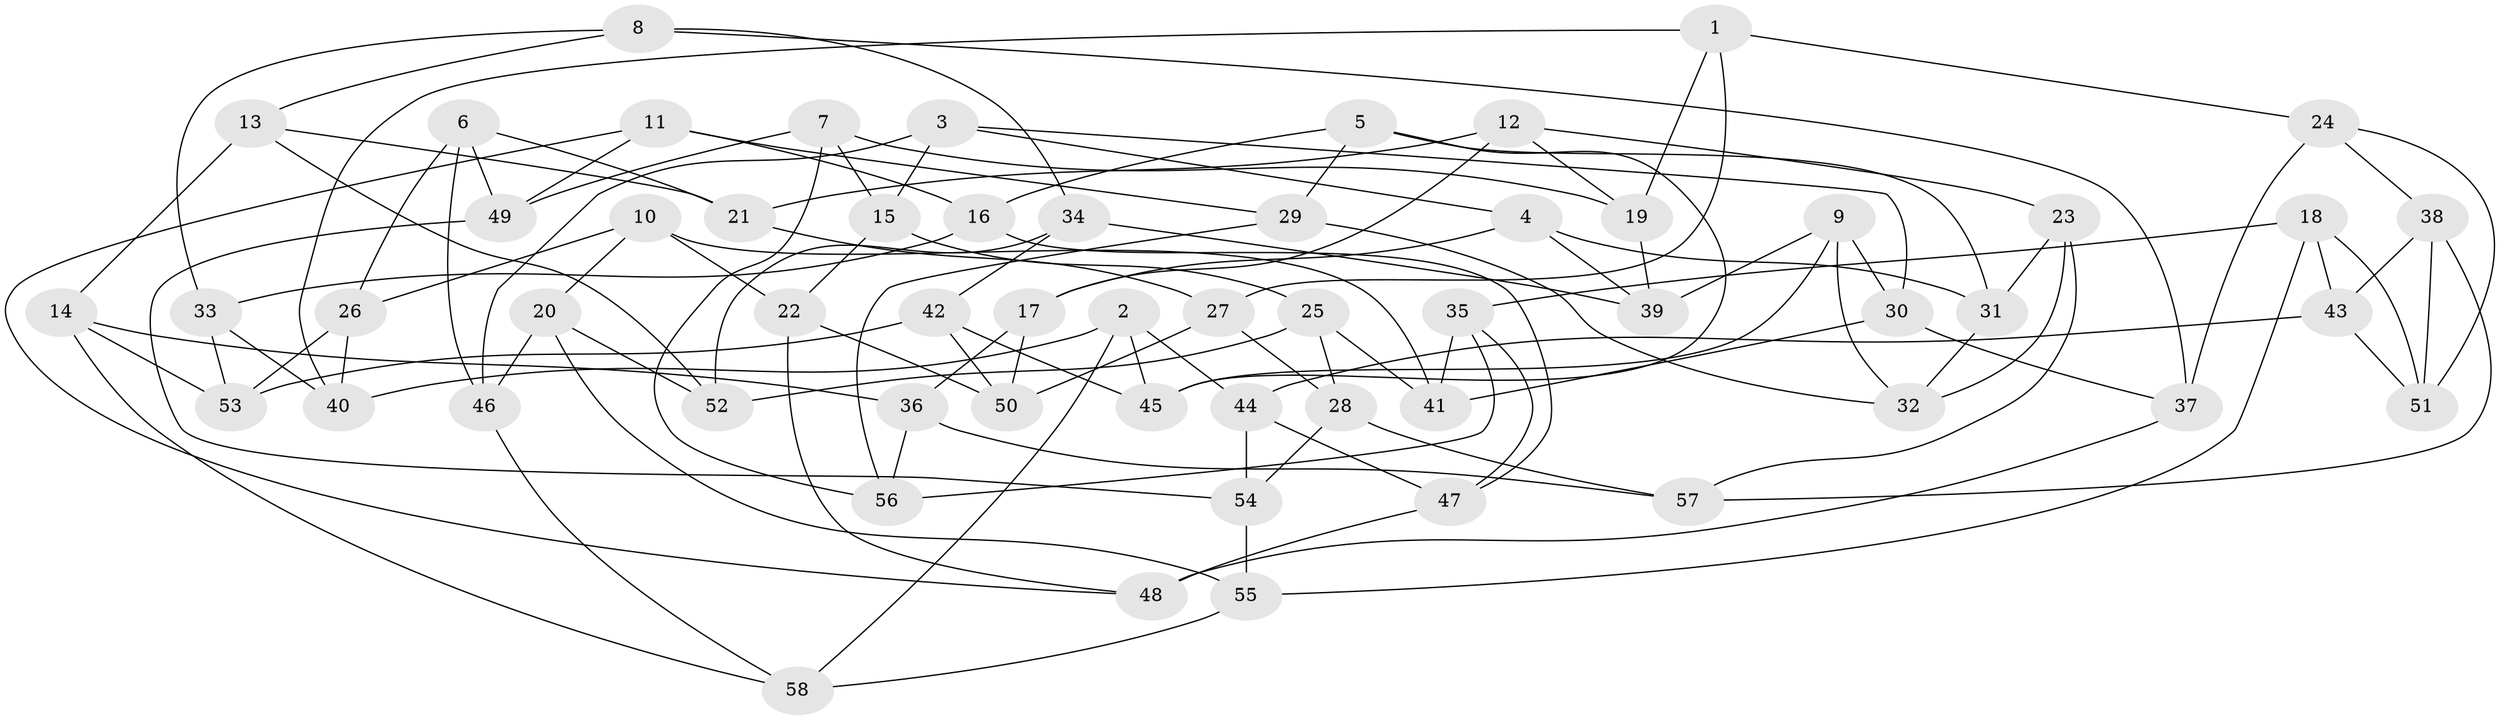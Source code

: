 // coarse degree distribution, {4: 0.34285714285714286, 6: 0.5428571428571428, 5: 0.05714285714285714, 3: 0.05714285714285714}
// Generated by graph-tools (version 1.1) at 2025/42/03/06/25 10:42:25]
// undirected, 58 vertices, 116 edges
graph export_dot {
graph [start="1"]
  node [color=gray90,style=filled];
  1;
  2;
  3;
  4;
  5;
  6;
  7;
  8;
  9;
  10;
  11;
  12;
  13;
  14;
  15;
  16;
  17;
  18;
  19;
  20;
  21;
  22;
  23;
  24;
  25;
  26;
  27;
  28;
  29;
  30;
  31;
  32;
  33;
  34;
  35;
  36;
  37;
  38;
  39;
  40;
  41;
  42;
  43;
  44;
  45;
  46;
  47;
  48;
  49;
  50;
  51;
  52;
  53;
  54;
  55;
  56;
  57;
  58;
  1 -- 24;
  1 -- 40;
  1 -- 19;
  1 -- 27;
  2 -- 44;
  2 -- 40;
  2 -- 45;
  2 -- 58;
  3 -- 15;
  3 -- 46;
  3 -- 30;
  3 -- 4;
  4 -- 17;
  4 -- 31;
  4 -- 39;
  5 -- 16;
  5 -- 31;
  5 -- 29;
  5 -- 45;
  6 -- 26;
  6 -- 49;
  6 -- 46;
  6 -- 21;
  7 -- 15;
  7 -- 19;
  7 -- 49;
  7 -- 56;
  8 -- 13;
  8 -- 34;
  8 -- 33;
  8 -- 37;
  9 -- 30;
  9 -- 45;
  9 -- 32;
  9 -- 39;
  10 -- 22;
  10 -- 41;
  10 -- 26;
  10 -- 20;
  11 -- 49;
  11 -- 48;
  11 -- 29;
  11 -- 16;
  12 -- 19;
  12 -- 21;
  12 -- 23;
  12 -- 17;
  13 -- 14;
  13 -- 52;
  13 -- 21;
  14 -- 53;
  14 -- 58;
  14 -- 36;
  15 -- 25;
  15 -- 22;
  16 -- 47;
  16 -- 33;
  17 -- 36;
  17 -- 50;
  18 -- 51;
  18 -- 55;
  18 -- 35;
  18 -- 43;
  19 -- 39;
  20 -- 52;
  20 -- 55;
  20 -- 46;
  21 -- 27;
  22 -- 48;
  22 -- 50;
  23 -- 32;
  23 -- 31;
  23 -- 57;
  24 -- 51;
  24 -- 37;
  24 -- 38;
  25 -- 41;
  25 -- 28;
  25 -- 52;
  26 -- 40;
  26 -- 53;
  27 -- 50;
  27 -- 28;
  28 -- 54;
  28 -- 57;
  29 -- 32;
  29 -- 56;
  30 -- 41;
  30 -- 37;
  31 -- 32;
  33 -- 53;
  33 -- 40;
  34 -- 52;
  34 -- 42;
  34 -- 39;
  35 -- 47;
  35 -- 56;
  35 -- 41;
  36 -- 57;
  36 -- 56;
  37 -- 48;
  38 -- 57;
  38 -- 43;
  38 -- 51;
  42 -- 50;
  42 -- 53;
  42 -- 45;
  43 -- 51;
  43 -- 44;
  44 -- 47;
  44 -- 54;
  46 -- 58;
  47 -- 48;
  49 -- 54;
  54 -- 55;
  55 -- 58;
}
